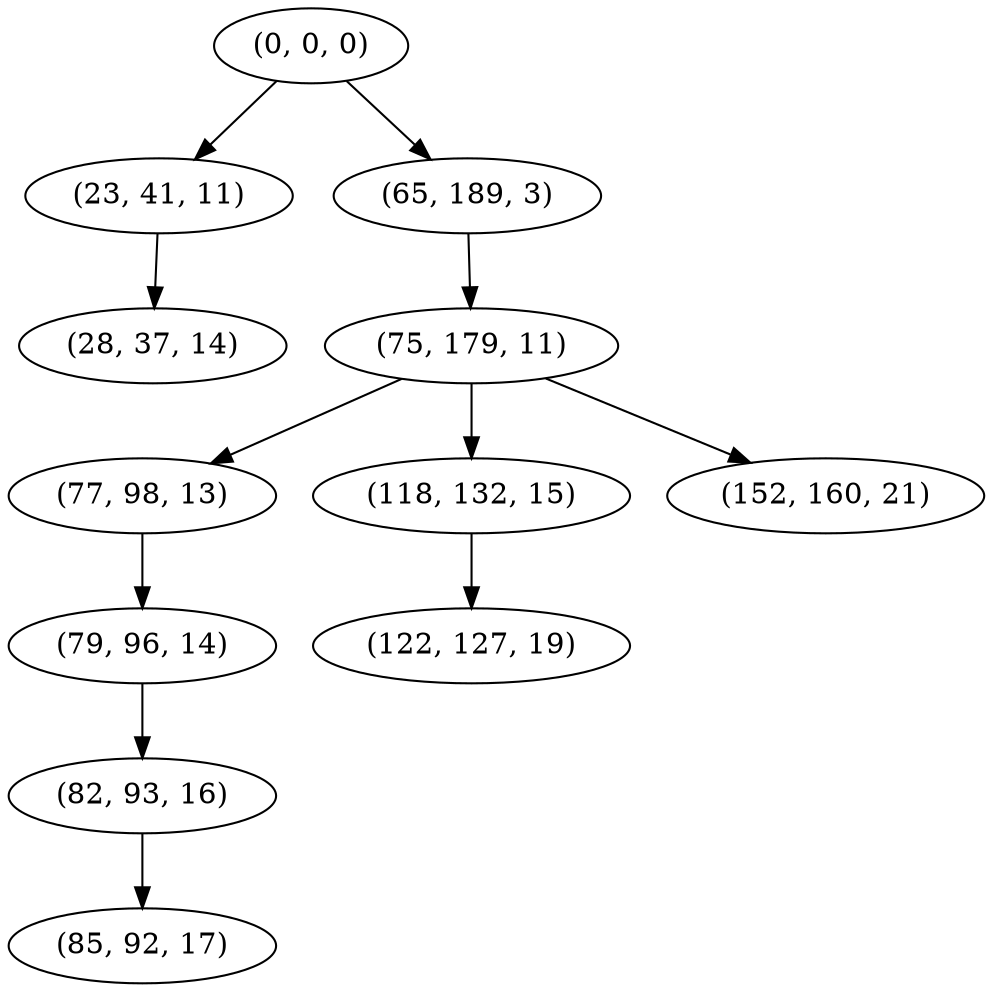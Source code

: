 digraph tree {
    "(0, 0, 0)";
    "(23, 41, 11)";
    "(28, 37, 14)";
    "(65, 189, 3)";
    "(75, 179, 11)";
    "(77, 98, 13)";
    "(79, 96, 14)";
    "(82, 93, 16)";
    "(85, 92, 17)";
    "(118, 132, 15)";
    "(122, 127, 19)";
    "(152, 160, 21)";
    "(0, 0, 0)" -> "(23, 41, 11)";
    "(0, 0, 0)" -> "(65, 189, 3)";
    "(23, 41, 11)" -> "(28, 37, 14)";
    "(65, 189, 3)" -> "(75, 179, 11)";
    "(75, 179, 11)" -> "(77, 98, 13)";
    "(75, 179, 11)" -> "(118, 132, 15)";
    "(75, 179, 11)" -> "(152, 160, 21)";
    "(77, 98, 13)" -> "(79, 96, 14)";
    "(79, 96, 14)" -> "(82, 93, 16)";
    "(82, 93, 16)" -> "(85, 92, 17)";
    "(118, 132, 15)" -> "(122, 127, 19)";
}

